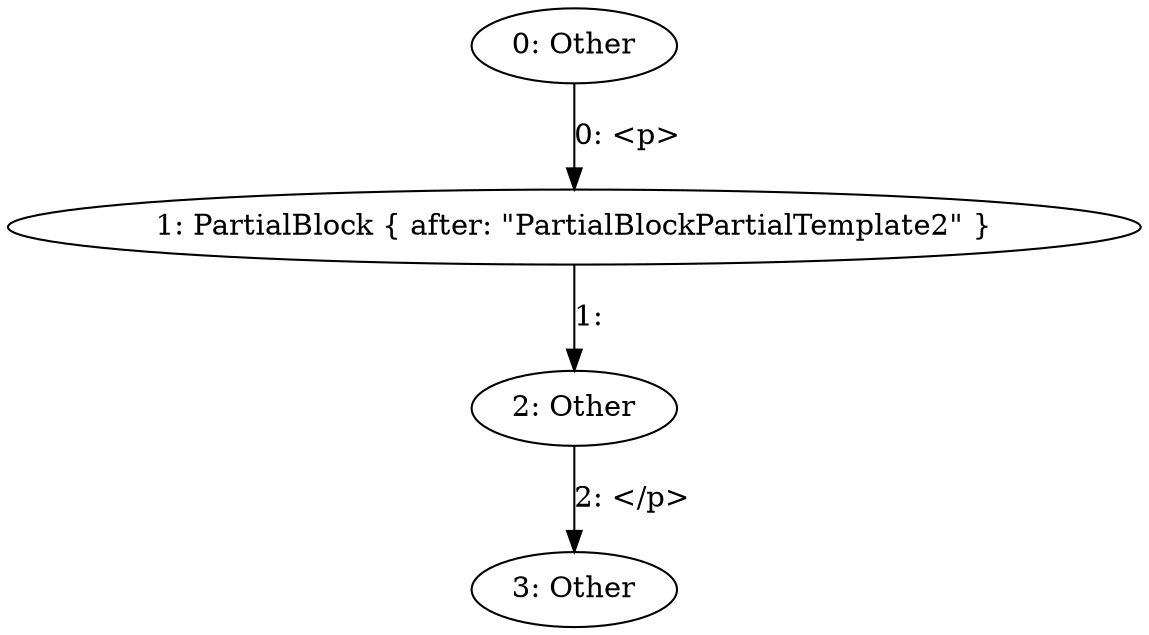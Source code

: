 digraph {
    0 [ label = "0: Other" ]
    1 [ label = "1: PartialBlock { after: \"PartialBlockPartialTemplate2\" }" ]
    2 [ label = "2: Other" ]
    3 [ label = "3: Other" ]
    0 -> 1 [ label = "0: <p>" ]
    1 -> 2 [ label = "1: " ]
    2 -> 3 [ label = "2: </p>" ]
}
